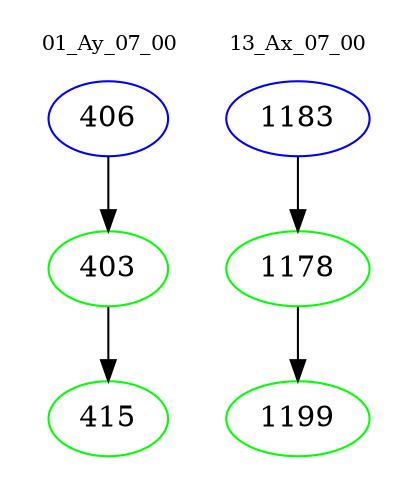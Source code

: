 digraph{
subgraph cluster_0 {
color = white
label = "01_Ay_07_00";
fontsize=10;
T0_406 [label="406", color="blue"]
T0_406 -> T0_403 [color="black"]
T0_403 [label="403", color="green"]
T0_403 -> T0_415 [color="black"]
T0_415 [label="415", color="green"]
}
subgraph cluster_1 {
color = white
label = "13_Ax_07_00";
fontsize=10;
T1_1183 [label="1183", color="blue"]
T1_1183 -> T1_1178 [color="black"]
T1_1178 [label="1178", color="green"]
T1_1178 -> T1_1199 [color="black"]
T1_1199 [label="1199", color="green"]
}
}
